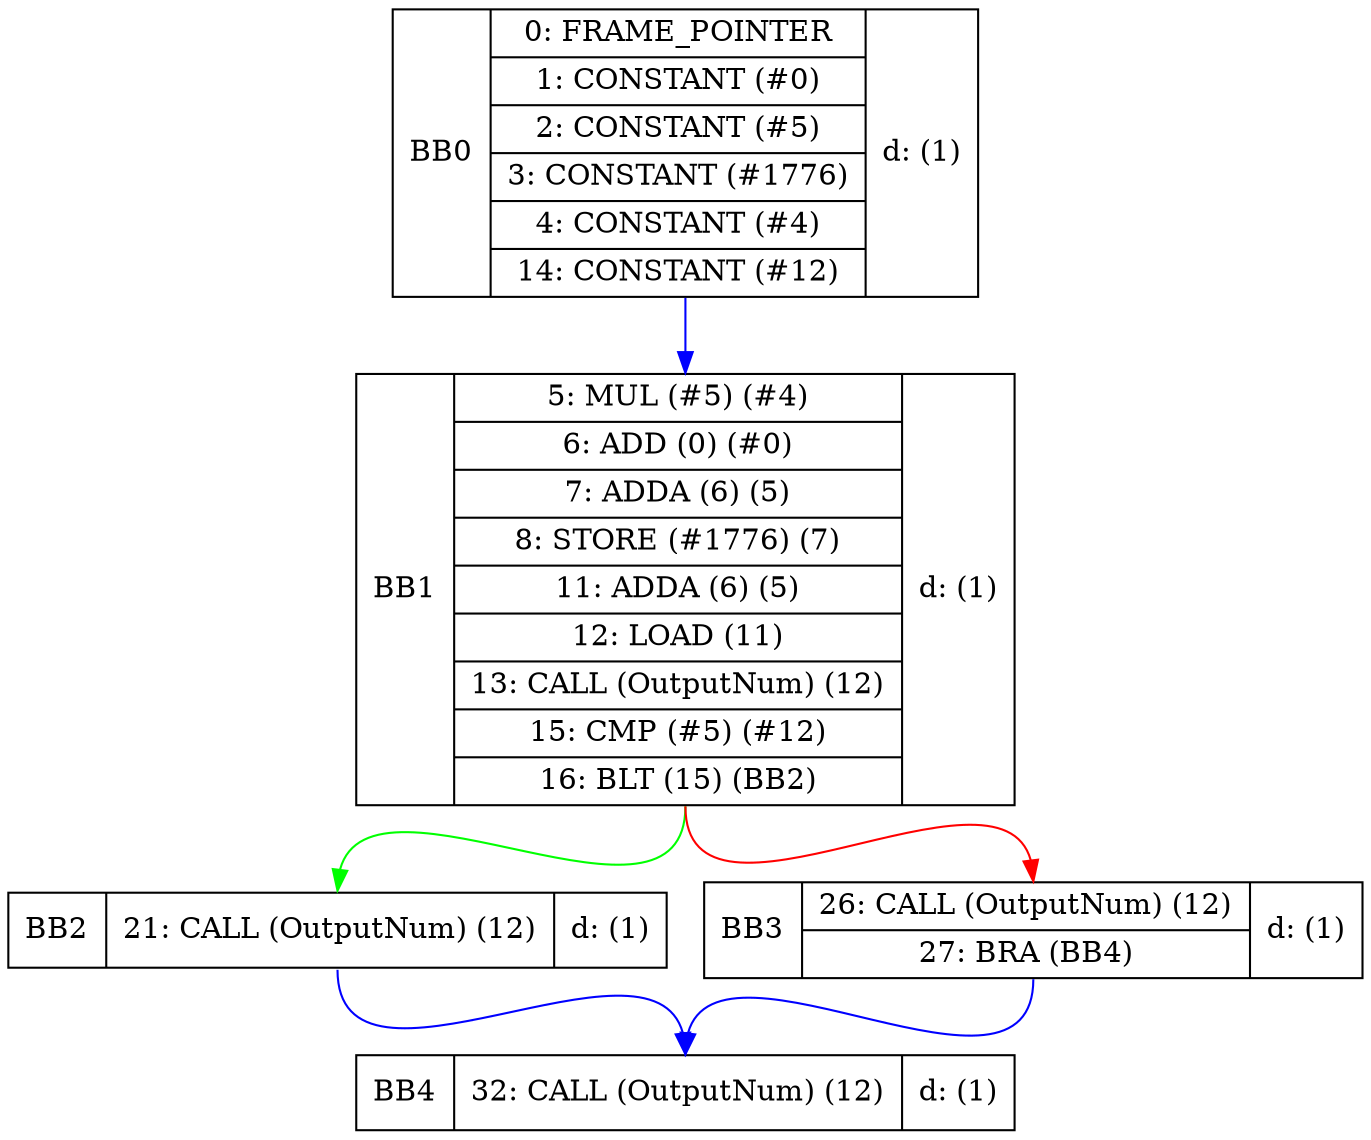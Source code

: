digraph G {bb0[shape=record, label="<b>BB0 | {0: FRAME_POINTER|1: CONSTANT (#0)|2: CONSTANT (#5)|3: CONSTANT (#1776)|4: CONSTANT (#4)|14: CONSTANT (#12)} | d: (1)\n"]bb1[shape=record, label="<b>BB1 | {5: MUL (#5)  (#4)|6: ADD (0)  (#0)|7: ADDA (6)  (5)|8: STORE (#1776)  (7)|11: ADDA (6)  (5)|12: LOAD (11)|13: CALL (OutputNum) (12)|15: CMP (#5)  (#12)|16: BLT (15) (BB2)} | d: (1)\n"]bb2[shape=record, label="<b>BB2 | {21: CALL (OutputNum) (12)} | d: (1)\n"]bb3[shape=record, label="<b>BB3 | {26: CALL (OutputNum) (12)|27: BRA (BB4)} | d: (1)\n"]bb4[shape=record, label="<b>BB4 | {32: CALL (OutputNum) (12)} | d: (1)\n"]bb0:s -> bb1:n[color="blue"];bb1:s -> bb2:n[color="green"]; bb1:s -> bb3:n[color="red"];bb2:s -> bb4:n[color="blue"];bb3:s -> bb4:n[color="blue"];}
